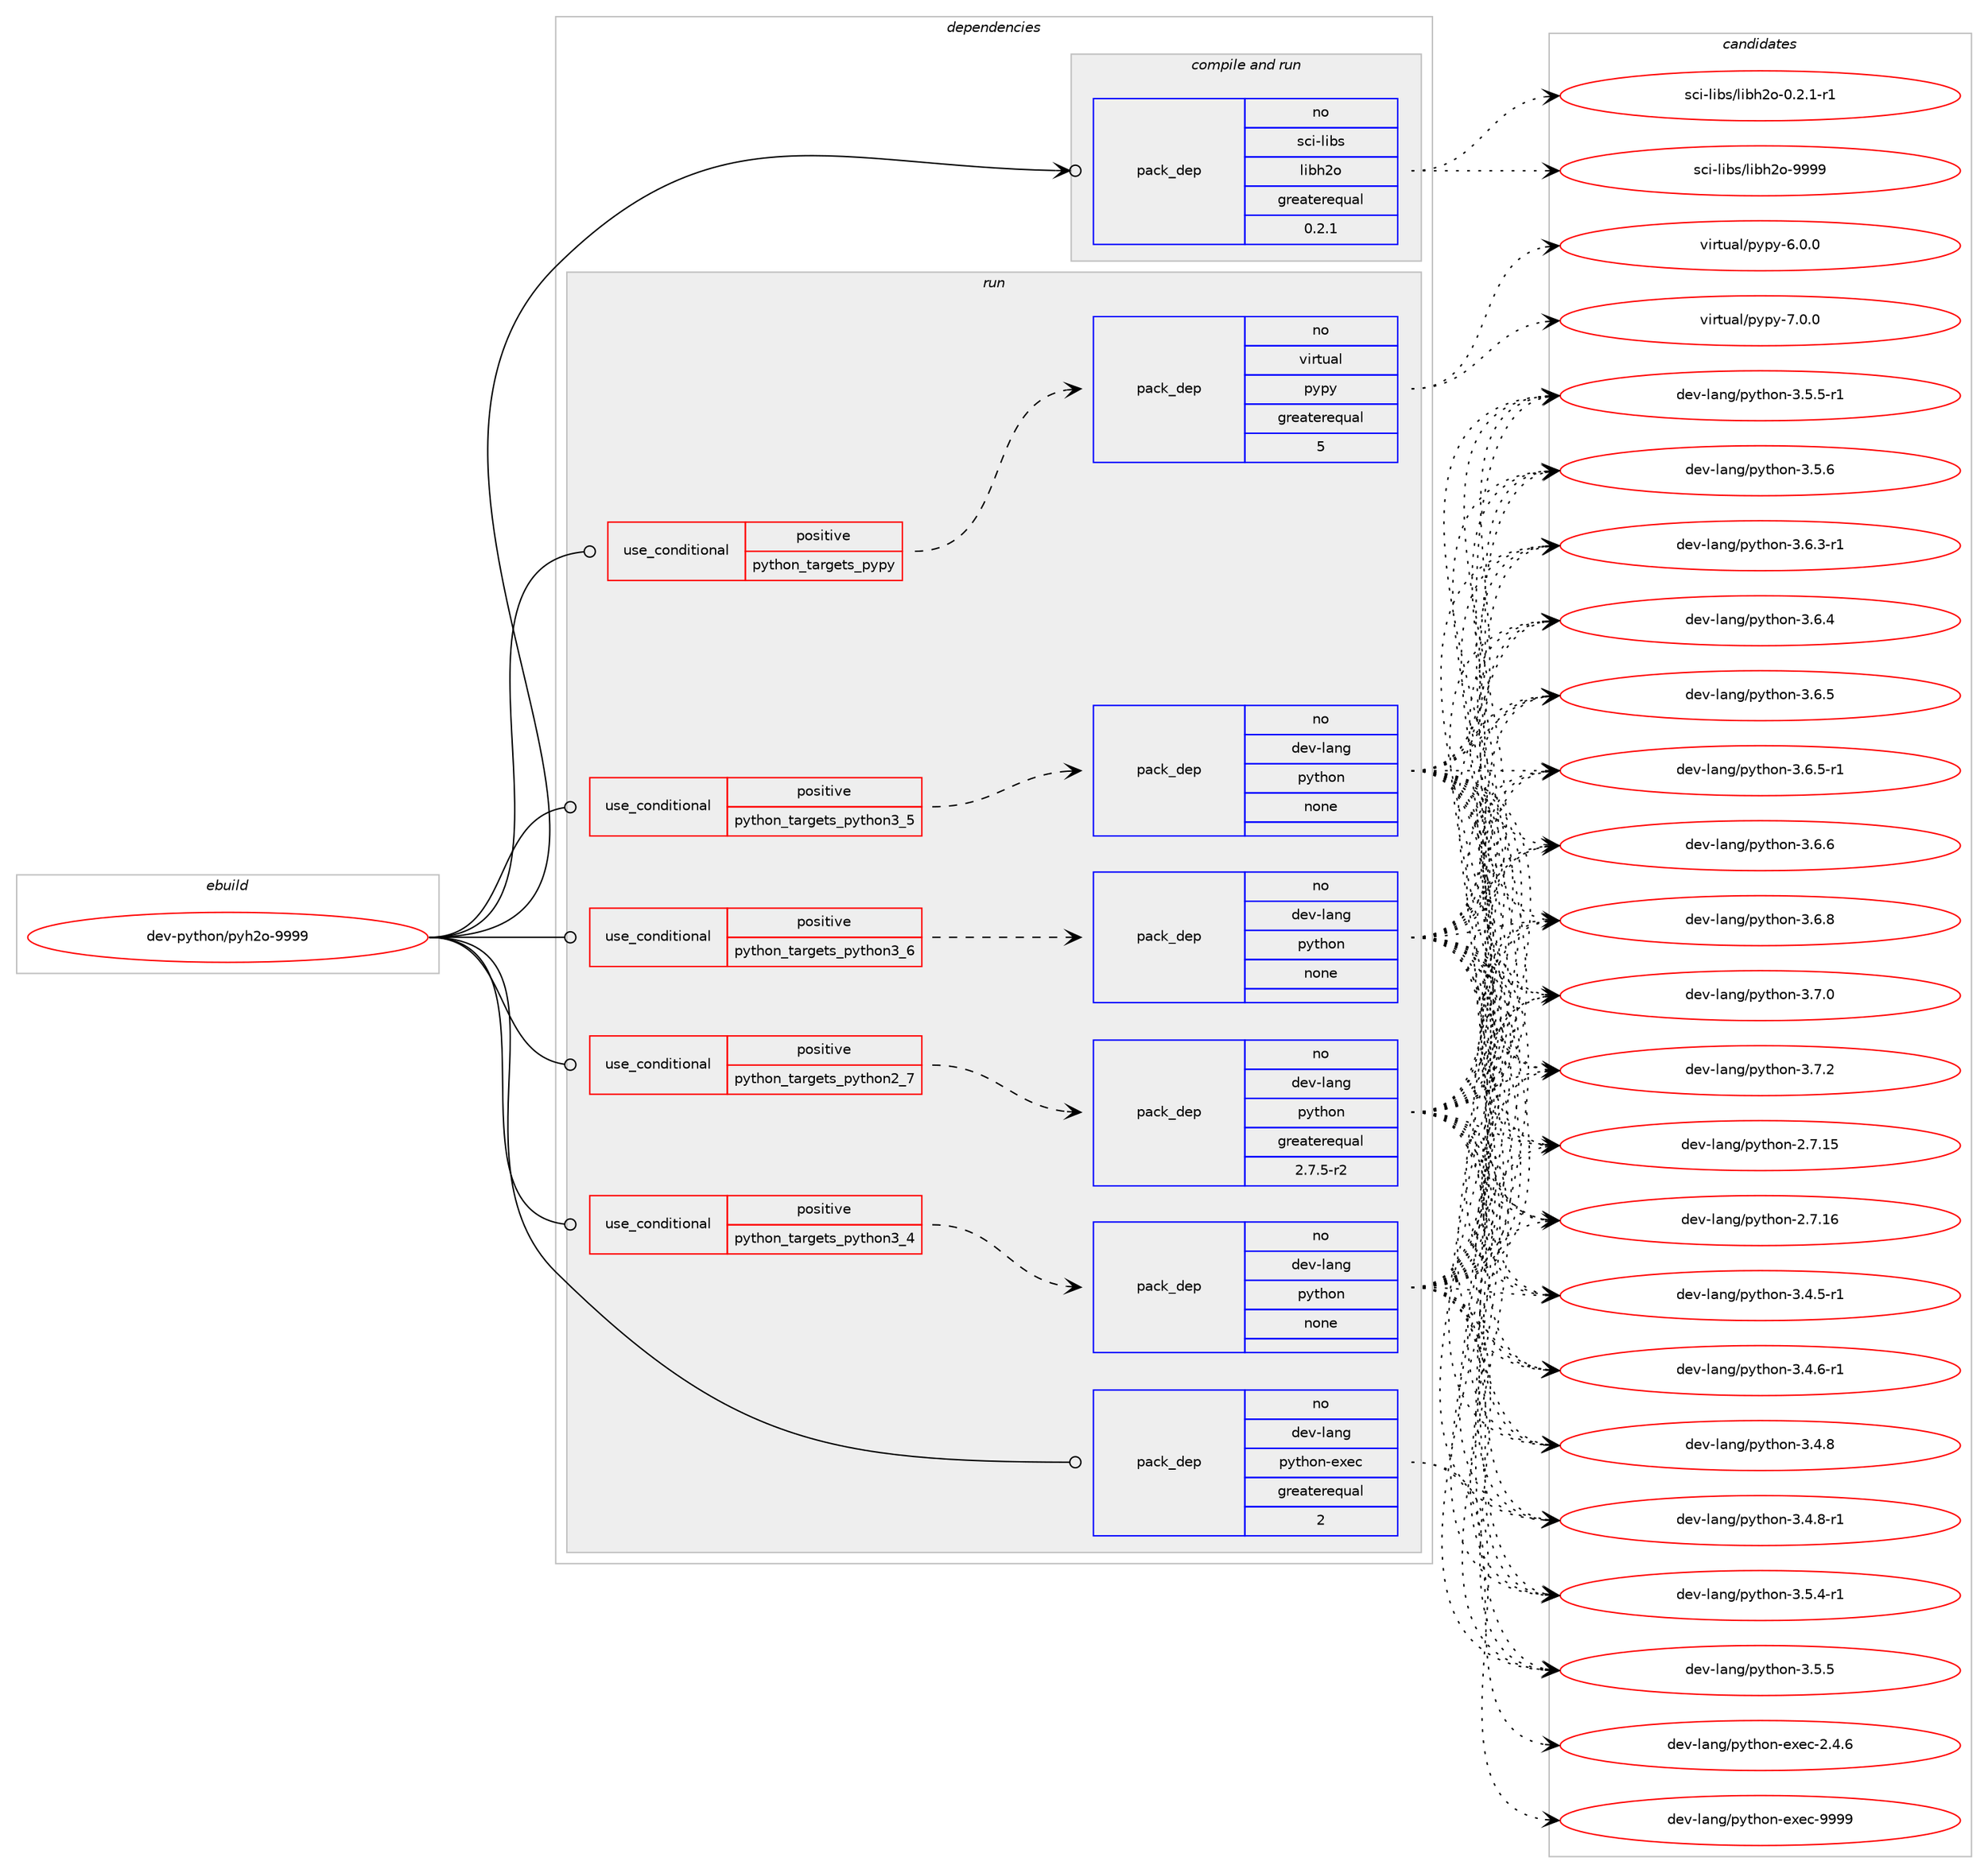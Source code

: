 digraph prolog {

# *************
# Graph options
# *************

newrank=true;
concentrate=true;
compound=true;
graph [rankdir=LR,fontname=Helvetica,fontsize=10,ranksep=1.5];#, ranksep=2.5, nodesep=0.2];
edge  [arrowhead=vee];
node  [fontname=Helvetica,fontsize=10];

# **********
# The ebuild
# **********

subgraph cluster_leftcol {
color=gray;
rank=same;
label=<<i>ebuild</i>>;
id [label="dev-python/pyh2o-9999", color=red, width=4, href="../dev-python/pyh2o-9999.svg"];
}

# ****************
# The dependencies
# ****************

subgraph cluster_midcol {
color=gray;
label=<<i>dependencies</i>>;
subgraph cluster_compile {
fillcolor="#eeeeee";
style=filled;
label=<<i>compile</i>>;
}
subgraph cluster_compileandrun {
fillcolor="#eeeeee";
style=filled;
label=<<i>compile and run</i>>;
subgraph pack1025570 {
dependency1429882 [label=<<TABLE BORDER="0" CELLBORDER="1" CELLSPACING="0" CELLPADDING="4" WIDTH="220"><TR><TD ROWSPAN="6" CELLPADDING="30">pack_dep</TD></TR><TR><TD WIDTH="110">no</TD></TR><TR><TD>sci-libs</TD></TR><TR><TD>libh2o</TD></TR><TR><TD>greaterequal</TD></TR><TR><TD>0.2.1</TD></TR></TABLE>>, shape=none, color=blue];
}
id:e -> dependency1429882:w [weight=20,style="solid",arrowhead="odotvee"];
}
subgraph cluster_run {
fillcolor="#eeeeee";
style=filled;
label=<<i>run</i>>;
subgraph cond380992 {
dependency1429883 [label=<<TABLE BORDER="0" CELLBORDER="1" CELLSPACING="0" CELLPADDING="4"><TR><TD ROWSPAN="3" CELLPADDING="10">use_conditional</TD></TR><TR><TD>positive</TD></TR><TR><TD>python_targets_pypy</TD></TR></TABLE>>, shape=none, color=red];
subgraph pack1025571 {
dependency1429884 [label=<<TABLE BORDER="0" CELLBORDER="1" CELLSPACING="0" CELLPADDING="4" WIDTH="220"><TR><TD ROWSPAN="6" CELLPADDING="30">pack_dep</TD></TR><TR><TD WIDTH="110">no</TD></TR><TR><TD>virtual</TD></TR><TR><TD>pypy</TD></TR><TR><TD>greaterequal</TD></TR><TR><TD>5</TD></TR></TABLE>>, shape=none, color=blue];
}
dependency1429883:e -> dependency1429884:w [weight=20,style="dashed",arrowhead="vee"];
}
id:e -> dependency1429883:w [weight=20,style="solid",arrowhead="odot"];
subgraph cond380993 {
dependency1429885 [label=<<TABLE BORDER="0" CELLBORDER="1" CELLSPACING="0" CELLPADDING="4"><TR><TD ROWSPAN="3" CELLPADDING="10">use_conditional</TD></TR><TR><TD>positive</TD></TR><TR><TD>python_targets_python2_7</TD></TR></TABLE>>, shape=none, color=red];
subgraph pack1025572 {
dependency1429886 [label=<<TABLE BORDER="0" CELLBORDER="1" CELLSPACING="0" CELLPADDING="4" WIDTH="220"><TR><TD ROWSPAN="6" CELLPADDING="30">pack_dep</TD></TR><TR><TD WIDTH="110">no</TD></TR><TR><TD>dev-lang</TD></TR><TR><TD>python</TD></TR><TR><TD>greaterequal</TD></TR><TR><TD>2.7.5-r2</TD></TR></TABLE>>, shape=none, color=blue];
}
dependency1429885:e -> dependency1429886:w [weight=20,style="dashed",arrowhead="vee"];
}
id:e -> dependency1429885:w [weight=20,style="solid",arrowhead="odot"];
subgraph cond380994 {
dependency1429887 [label=<<TABLE BORDER="0" CELLBORDER="1" CELLSPACING="0" CELLPADDING="4"><TR><TD ROWSPAN="3" CELLPADDING="10">use_conditional</TD></TR><TR><TD>positive</TD></TR><TR><TD>python_targets_python3_4</TD></TR></TABLE>>, shape=none, color=red];
subgraph pack1025573 {
dependency1429888 [label=<<TABLE BORDER="0" CELLBORDER="1" CELLSPACING="0" CELLPADDING="4" WIDTH="220"><TR><TD ROWSPAN="6" CELLPADDING="30">pack_dep</TD></TR><TR><TD WIDTH="110">no</TD></TR><TR><TD>dev-lang</TD></TR><TR><TD>python</TD></TR><TR><TD>none</TD></TR><TR><TD></TD></TR></TABLE>>, shape=none, color=blue];
}
dependency1429887:e -> dependency1429888:w [weight=20,style="dashed",arrowhead="vee"];
}
id:e -> dependency1429887:w [weight=20,style="solid",arrowhead="odot"];
subgraph cond380995 {
dependency1429889 [label=<<TABLE BORDER="0" CELLBORDER="1" CELLSPACING="0" CELLPADDING="4"><TR><TD ROWSPAN="3" CELLPADDING="10">use_conditional</TD></TR><TR><TD>positive</TD></TR><TR><TD>python_targets_python3_5</TD></TR></TABLE>>, shape=none, color=red];
subgraph pack1025574 {
dependency1429890 [label=<<TABLE BORDER="0" CELLBORDER="1" CELLSPACING="0" CELLPADDING="4" WIDTH="220"><TR><TD ROWSPAN="6" CELLPADDING="30">pack_dep</TD></TR><TR><TD WIDTH="110">no</TD></TR><TR><TD>dev-lang</TD></TR><TR><TD>python</TD></TR><TR><TD>none</TD></TR><TR><TD></TD></TR></TABLE>>, shape=none, color=blue];
}
dependency1429889:e -> dependency1429890:w [weight=20,style="dashed",arrowhead="vee"];
}
id:e -> dependency1429889:w [weight=20,style="solid",arrowhead="odot"];
subgraph cond380996 {
dependency1429891 [label=<<TABLE BORDER="0" CELLBORDER="1" CELLSPACING="0" CELLPADDING="4"><TR><TD ROWSPAN="3" CELLPADDING="10">use_conditional</TD></TR><TR><TD>positive</TD></TR><TR><TD>python_targets_python3_6</TD></TR></TABLE>>, shape=none, color=red];
subgraph pack1025575 {
dependency1429892 [label=<<TABLE BORDER="0" CELLBORDER="1" CELLSPACING="0" CELLPADDING="4" WIDTH="220"><TR><TD ROWSPAN="6" CELLPADDING="30">pack_dep</TD></TR><TR><TD WIDTH="110">no</TD></TR><TR><TD>dev-lang</TD></TR><TR><TD>python</TD></TR><TR><TD>none</TD></TR><TR><TD></TD></TR></TABLE>>, shape=none, color=blue];
}
dependency1429891:e -> dependency1429892:w [weight=20,style="dashed",arrowhead="vee"];
}
id:e -> dependency1429891:w [weight=20,style="solid",arrowhead="odot"];
subgraph pack1025576 {
dependency1429893 [label=<<TABLE BORDER="0" CELLBORDER="1" CELLSPACING="0" CELLPADDING="4" WIDTH="220"><TR><TD ROWSPAN="6" CELLPADDING="30">pack_dep</TD></TR><TR><TD WIDTH="110">no</TD></TR><TR><TD>dev-lang</TD></TR><TR><TD>python-exec</TD></TR><TR><TD>greaterequal</TD></TR><TR><TD>2</TD></TR></TABLE>>, shape=none, color=blue];
}
id:e -> dependency1429893:w [weight=20,style="solid",arrowhead="odot"];
}
}

# **************
# The candidates
# **************

subgraph cluster_choices {
rank=same;
color=gray;
label=<<i>candidates</i>>;

subgraph choice1025570 {
color=black;
nodesep=1;
choice1159910545108105981154710810598104501114548465046494511449 [label="sci-libs/libh2o-0.2.1-r1", color=red, width=4,href="../sci-libs/libh2o-0.2.1-r1.svg"];
choice1159910545108105981154710810598104501114557575757 [label="sci-libs/libh2o-9999", color=red, width=4,href="../sci-libs/libh2o-9999.svg"];
dependency1429882:e -> choice1159910545108105981154710810598104501114548465046494511449:w [style=dotted,weight="100"];
dependency1429882:e -> choice1159910545108105981154710810598104501114557575757:w [style=dotted,weight="100"];
}
subgraph choice1025571 {
color=black;
nodesep=1;
choice1181051141161179710847112121112121455446484648 [label="virtual/pypy-6.0.0", color=red, width=4,href="../virtual/pypy-6.0.0.svg"];
choice1181051141161179710847112121112121455546484648 [label="virtual/pypy-7.0.0", color=red, width=4,href="../virtual/pypy-7.0.0.svg"];
dependency1429884:e -> choice1181051141161179710847112121112121455446484648:w [style=dotted,weight="100"];
dependency1429884:e -> choice1181051141161179710847112121112121455546484648:w [style=dotted,weight="100"];
}
subgraph choice1025572 {
color=black;
nodesep=1;
choice10010111845108971101034711212111610411111045504655464953 [label="dev-lang/python-2.7.15", color=red, width=4,href="../dev-lang/python-2.7.15.svg"];
choice10010111845108971101034711212111610411111045504655464954 [label="dev-lang/python-2.7.16", color=red, width=4,href="../dev-lang/python-2.7.16.svg"];
choice1001011184510897110103471121211161041111104551465246534511449 [label="dev-lang/python-3.4.5-r1", color=red, width=4,href="../dev-lang/python-3.4.5-r1.svg"];
choice1001011184510897110103471121211161041111104551465246544511449 [label="dev-lang/python-3.4.6-r1", color=red, width=4,href="../dev-lang/python-3.4.6-r1.svg"];
choice100101118451089711010347112121116104111110455146524656 [label="dev-lang/python-3.4.8", color=red, width=4,href="../dev-lang/python-3.4.8.svg"];
choice1001011184510897110103471121211161041111104551465246564511449 [label="dev-lang/python-3.4.8-r1", color=red, width=4,href="../dev-lang/python-3.4.8-r1.svg"];
choice1001011184510897110103471121211161041111104551465346524511449 [label="dev-lang/python-3.5.4-r1", color=red, width=4,href="../dev-lang/python-3.5.4-r1.svg"];
choice100101118451089711010347112121116104111110455146534653 [label="dev-lang/python-3.5.5", color=red, width=4,href="../dev-lang/python-3.5.5.svg"];
choice1001011184510897110103471121211161041111104551465346534511449 [label="dev-lang/python-3.5.5-r1", color=red, width=4,href="../dev-lang/python-3.5.5-r1.svg"];
choice100101118451089711010347112121116104111110455146534654 [label="dev-lang/python-3.5.6", color=red, width=4,href="../dev-lang/python-3.5.6.svg"];
choice1001011184510897110103471121211161041111104551465446514511449 [label="dev-lang/python-3.6.3-r1", color=red, width=4,href="../dev-lang/python-3.6.3-r1.svg"];
choice100101118451089711010347112121116104111110455146544652 [label="dev-lang/python-3.6.4", color=red, width=4,href="../dev-lang/python-3.6.4.svg"];
choice100101118451089711010347112121116104111110455146544653 [label="dev-lang/python-3.6.5", color=red, width=4,href="../dev-lang/python-3.6.5.svg"];
choice1001011184510897110103471121211161041111104551465446534511449 [label="dev-lang/python-3.6.5-r1", color=red, width=4,href="../dev-lang/python-3.6.5-r1.svg"];
choice100101118451089711010347112121116104111110455146544654 [label="dev-lang/python-3.6.6", color=red, width=4,href="../dev-lang/python-3.6.6.svg"];
choice100101118451089711010347112121116104111110455146544656 [label="dev-lang/python-3.6.8", color=red, width=4,href="../dev-lang/python-3.6.8.svg"];
choice100101118451089711010347112121116104111110455146554648 [label="dev-lang/python-3.7.0", color=red, width=4,href="../dev-lang/python-3.7.0.svg"];
choice100101118451089711010347112121116104111110455146554650 [label="dev-lang/python-3.7.2", color=red, width=4,href="../dev-lang/python-3.7.2.svg"];
dependency1429886:e -> choice10010111845108971101034711212111610411111045504655464953:w [style=dotted,weight="100"];
dependency1429886:e -> choice10010111845108971101034711212111610411111045504655464954:w [style=dotted,weight="100"];
dependency1429886:e -> choice1001011184510897110103471121211161041111104551465246534511449:w [style=dotted,weight="100"];
dependency1429886:e -> choice1001011184510897110103471121211161041111104551465246544511449:w [style=dotted,weight="100"];
dependency1429886:e -> choice100101118451089711010347112121116104111110455146524656:w [style=dotted,weight="100"];
dependency1429886:e -> choice1001011184510897110103471121211161041111104551465246564511449:w [style=dotted,weight="100"];
dependency1429886:e -> choice1001011184510897110103471121211161041111104551465346524511449:w [style=dotted,weight="100"];
dependency1429886:e -> choice100101118451089711010347112121116104111110455146534653:w [style=dotted,weight="100"];
dependency1429886:e -> choice1001011184510897110103471121211161041111104551465346534511449:w [style=dotted,weight="100"];
dependency1429886:e -> choice100101118451089711010347112121116104111110455146534654:w [style=dotted,weight="100"];
dependency1429886:e -> choice1001011184510897110103471121211161041111104551465446514511449:w [style=dotted,weight="100"];
dependency1429886:e -> choice100101118451089711010347112121116104111110455146544652:w [style=dotted,weight="100"];
dependency1429886:e -> choice100101118451089711010347112121116104111110455146544653:w [style=dotted,weight="100"];
dependency1429886:e -> choice1001011184510897110103471121211161041111104551465446534511449:w [style=dotted,weight="100"];
dependency1429886:e -> choice100101118451089711010347112121116104111110455146544654:w [style=dotted,weight="100"];
dependency1429886:e -> choice100101118451089711010347112121116104111110455146544656:w [style=dotted,weight="100"];
dependency1429886:e -> choice100101118451089711010347112121116104111110455146554648:w [style=dotted,weight="100"];
dependency1429886:e -> choice100101118451089711010347112121116104111110455146554650:w [style=dotted,weight="100"];
}
subgraph choice1025573 {
color=black;
nodesep=1;
choice10010111845108971101034711212111610411111045504655464953 [label="dev-lang/python-2.7.15", color=red, width=4,href="../dev-lang/python-2.7.15.svg"];
choice10010111845108971101034711212111610411111045504655464954 [label="dev-lang/python-2.7.16", color=red, width=4,href="../dev-lang/python-2.7.16.svg"];
choice1001011184510897110103471121211161041111104551465246534511449 [label="dev-lang/python-3.4.5-r1", color=red, width=4,href="../dev-lang/python-3.4.5-r1.svg"];
choice1001011184510897110103471121211161041111104551465246544511449 [label="dev-lang/python-3.4.6-r1", color=red, width=4,href="../dev-lang/python-3.4.6-r1.svg"];
choice100101118451089711010347112121116104111110455146524656 [label="dev-lang/python-3.4.8", color=red, width=4,href="../dev-lang/python-3.4.8.svg"];
choice1001011184510897110103471121211161041111104551465246564511449 [label="dev-lang/python-3.4.8-r1", color=red, width=4,href="../dev-lang/python-3.4.8-r1.svg"];
choice1001011184510897110103471121211161041111104551465346524511449 [label="dev-lang/python-3.5.4-r1", color=red, width=4,href="../dev-lang/python-3.5.4-r1.svg"];
choice100101118451089711010347112121116104111110455146534653 [label="dev-lang/python-3.5.5", color=red, width=4,href="../dev-lang/python-3.5.5.svg"];
choice1001011184510897110103471121211161041111104551465346534511449 [label="dev-lang/python-3.5.5-r1", color=red, width=4,href="../dev-lang/python-3.5.5-r1.svg"];
choice100101118451089711010347112121116104111110455146534654 [label="dev-lang/python-3.5.6", color=red, width=4,href="../dev-lang/python-3.5.6.svg"];
choice1001011184510897110103471121211161041111104551465446514511449 [label="dev-lang/python-3.6.3-r1", color=red, width=4,href="../dev-lang/python-3.6.3-r1.svg"];
choice100101118451089711010347112121116104111110455146544652 [label="dev-lang/python-3.6.4", color=red, width=4,href="../dev-lang/python-3.6.4.svg"];
choice100101118451089711010347112121116104111110455146544653 [label="dev-lang/python-3.6.5", color=red, width=4,href="../dev-lang/python-3.6.5.svg"];
choice1001011184510897110103471121211161041111104551465446534511449 [label="dev-lang/python-3.6.5-r1", color=red, width=4,href="../dev-lang/python-3.6.5-r1.svg"];
choice100101118451089711010347112121116104111110455146544654 [label="dev-lang/python-3.6.6", color=red, width=4,href="../dev-lang/python-3.6.6.svg"];
choice100101118451089711010347112121116104111110455146544656 [label="dev-lang/python-3.6.8", color=red, width=4,href="../dev-lang/python-3.6.8.svg"];
choice100101118451089711010347112121116104111110455146554648 [label="dev-lang/python-3.7.0", color=red, width=4,href="../dev-lang/python-3.7.0.svg"];
choice100101118451089711010347112121116104111110455146554650 [label="dev-lang/python-3.7.2", color=red, width=4,href="../dev-lang/python-3.7.2.svg"];
dependency1429888:e -> choice10010111845108971101034711212111610411111045504655464953:w [style=dotted,weight="100"];
dependency1429888:e -> choice10010111845108971101034711212111610411111045504655464954:w [style=dotted,weight="100"];
dependency1429888:e -> choice1001011184510897110103471121211161041111104551465246534511449:w [style=dotted,weight="100"];
dependency1429888:e -> choice1001011184510897110103471121211161041111104551465246544511449:w [style=dotted,weight="100"];
dependency1429888:e -> choice100101118451089711010347112121116104111110455146524656:w [style=dotted,weight="100"];
dependency1429888:e -> choice1001011184510897110103471121211161041111104551465246564511449:w [style=dotted,weight="100"];
dependency1429888:e -> choice1001011184510897110103471121211161041111104551465346524511449:w [style=dotted,weight="100"];
dependency1429888:e -> choice100101118451089711010347112121116104111110455146534653:w [style=dotted,weight="100"];
dependency1429888:e -> choice1001011184510897110103471121211161041111104551465346534511449:w [style=dotted,weight="100"];
dependency1429888:e -> choice100101118451089711010347112121116104111110455146534654:w [style=dotted,weight="100"];
dependency1429888:e -> choice1001011184510897110103471121211161041111104551465446514511449:w [style=dotted,weight="100"];
dependency1429888:e -> choice100101118451089711010347112121116104111110455146544652:w [style=dotted,weight="100"];
dependency1429888:e -> choice100101118451089711010347112121116104111110455146544653:w [style=dotted,weight="100"];
dependency1429888:e -> choice1001011184510897110103471121211161041111104551465446534511449:w [style=dotted,weight="100"];
dependency1429888:e -> choice100101118451089711010347112121116104111110455146544654:w [style=dotted,weight="100"];
dependency1429888:e -> choice100101118451089711010347112121116104111110455146544656:w [style=dotted,weight="100"];
dependency1429888:e -> choice100101118451089711010347112121116104111110455146554648:w [style=dotted,weight="100"];
dependency1429888:e -> choice100101118451089711010347112121116104111110455146554650:w [style=dotted,weight="100"];
}
subgraph choice1025574 {
color=black;
nodesep=1;
choice10010111845108971101034711212111610411111045504655464953 [label="dev-lang/python-2.7.15", color=red, width=4,href="../dev-lang/python-2.7.15.svg"];
choice10010111845108971101034711212111610411111045504655464954 [label="dev-lang/python-2.7.16", color=red, width=4,href="../dev-lang/python-2.7.16.svg"];
choice1001011184510897110103471121211161041111104551465246534511449 [label="dev-lang/python-3.4.5-r1", color=red, width=4,href="../dev-lang/python-3.4.5-r1.svg"];
choice1001011184510897110103471121211161041111104551465246544511449 [label="dev-lang/python-3.4.6-r1", color=red, width=4,href="../dev-lang/python-3.4.6-r1.svg"];
choice100101118451089711010347112121116104111110455146524656 [label="dev-lang/python-3.4.8", color=red, width=4,href="../dev-lang/python-3.4.8.svg"];
choice1001011184510897110103471121211161041111104551465246564511449 [label="dev-lang/python-3.4.8-r1", color=red, width=4,href="../dev-lang/python-3.4.8-r1.svg"];
choice1001011184510897110103471121211161041111104551465346524511449 [label="dev-lang/python-3.5.4-r1", color=red, width=4,href="../dev-lang/python-3.5.4-r1.svg"];
choice100101118451089711010347112121116104111110455146534653 [label="dev-lang/python-3.5.5", color=red, width=4,href="../dev-lang/python-3.5.5.svg"];
choice1001011184510897110103471121211161041111104551465346534511449 [label="dev-lang/python-3.5.5-r1", color=red, width=4,href="../dev-lang/python-3.5.5-r1.svg"];
choice100101118451089711010347112121116104111110455146534654 [label="dev-lang/python-3.5.6", color=red, width=4,href="../dev-lang/python-3.5.6.svg"];
choice1001011184510897110103471121211161041111104551465446514511449 [label="dev-lang/python-3.6.3-r1", color=red, width=4,href="../dev-lang/python-3.6.3-r1.svg"];
choice100101118451089711010347112121116104111110455146544652 [label="dev-lang/python-3.6.4", color=red, width=4,href="../dev-lang/python-3.6.4.svg"];
choice100101118451089711010347112121116104111110455146544653 [label="dev-lang/python-3.6.5", color=red, width=4,href="../dev-lang/python-3.6.5.svg"];
choice1001011184510897110103471121211161041111104551465446534511449 [label="dev-lang/python-3.6.5-r1", color=red, width=4,href="../dev-lang/python-3.6.5-r1.svg"];
choice100101118451089711010347112121116104111110455146544654 [label="dev-lang/python-3.6.6", color=red, width=4,href="../dev-lang/python-3.6.6.svg"];
choice100101118451089711010347112121116104111110455146544656 [label="dev-lang/python-3.6.8", color=red, width=4,href="../dev-lang/python-3.6.8.svg"];
choice100101118451089711010347112121116104111110455146554648 [label="dev-lang/python-3.7.0", color=red, width=4,href="../dev-lang/python-3.7.0.svg"];
choice100101118451089711010347112121116104111110455146554650 [label="dev-lang/python-3.7.2", color=red, width=4,href="../dev-lang/python-3.7.2.svg"];
dependency1429890:e -> choice10010111845108971101034711212111610411111045504655464953:w [style=dotted,weight="100"];
dependency1429890:e -> choice10010111845108971101034711212111610411111045504655464954:w [style=dotted,weight="100"];
dependency1429890:e -> choice1001011184510897110103471121211161041111104551465246534511449:w [style=dotted,weight="100"];
dependency1429890:e -> choice1001011184510897110103471121211161041111104551465246544511449:w [style=dotted,weight="100"];
dependency1429890:e -> choice100101118451089711010347112121116104111110455146524656:w [style=dotted,weight="100"];
dependency1429890:e -> choice1001011184510897110103471121211161041111104551465246564511449:w [style=dotted,weight="100"];
dependency1429890:e -> choice1001011184510897110103471121211161041111104551465346524511449:w [style=dotted,weight="100"];
dependency1429890:e -> choice100101118451089711010347112121116104111110455146534653:w [style=dotted,weight="100"];
dependency1429890:e -> choice1001011184510897110103471121211161041111104551465346534511449:w [style=dotted,weight="100"];
dependency1429890:e -> choice100101118451089711010347112121116104111110455146534654:w [style=dotted,weight="100"];
dependency1429890:e -> choice1001011184510897110103471121211161041111104551465446514511449:w [style=dotted,weight="100"];
dependency1429890:e -> choice100101118451089711010347112121116104111110455146544652:w [style=dotted,weight="100"];
dependency1429890:e -> choice100101118451089711010347112121116104111110455146544653:w [style=dotted,weight="100"];
dependency1429890:e -> choice1001011184510897110103471121211161041111104551465446534511449:w [style=dotted,weight="100"];
dependency1429890:e -> choice100101118451089711010347112121116104111110455146544654:w [style=dotted,weight="100"];
dependency1429890:e -> choice100101118451089711010347112121116104111110455146544656:w [style=dotted,weight="100"];
dependency1429890:e -> choice100101118451089711010347112121116104111110455146554648:w [style=dotted,weight="100"];
dependency1429890:e -> choice100101118451089711010347112121116104111110455146554650:w [style=dotted,weight="100"];
}
subgraph choice1025575 {
color=black;
nodesep=1;
choice10010111845108971101034711212111610411111045504655464953 [label="dev-lang/python-2.7.15", color=red, width=4,href="../dev-lang/python-2.7.15.svg"];
choice10010111845108971101034711212111610411111045504655464954 [label="dev-lang/python-2.7.16", color=red, width=4,href="../dev-lang/python-2.7.16.svg"];
choice1001011184510897110103471121211161041111104551465246534511449 [label="dev-lang/python-3.4.5-r1", color=red, width=4,href="../dev-lang/python-3.4.5-r1.svg"];
choice1001011184510897110103471121211161041111104551465246544511449 [label="dev-lang/python-3.4.6-r1", color=red, width=4,href="../dev-lang/python-3.4.6-r1.svg"];
choice100101118451089711010347112121116104111110455146524656 [label="dev-lang/python-3.4.8", color=red, width=4,href="../dev-lang/python-3.4.8.svg"];
choice1001011184510897110103471121211161041111104551465246564511449 [label="dev-lang/python-3.4.8-r1", color=red, width=4,href="../dev-lang/python-3.4.8-r1.svg"];
choice1001011184510897110103471121211161041111104551465346524511449 [label="dev-lang/python-3.5.4-r1", color=red, width=4,href="../dev-lang/python-3.5.4-r1.svg"];
choice100101118451089711010347112121116104111110455146534653 [label="dev-lang/python-3.5.5", color=red, width=4,href="../dev-lang/python-3.5.5.svg"];
choice1001011184510897110103471121211161041111104551465346534511449 [label="dev-lang/python-3.5.5-r1", color=red, width=4,href="../dev-lang/python-3.5.5-r1.svg"];
choice100101118451089711010347112121116104111110455146534654 [label="dev-lang/python-3.5.6", color=red, width=4,href="../dev-lang/python-3.5.6.svg"];
choice1001011184510897110103471121211161041111104551465446514511449 [label="dev-lang/python-3.6.3-r1", color=red, width=4,href="../dev-lang/python-3.6.3-r1.svg"];
choice100101118451089711010347112121116104111110455146544652 [label="dev-lang/python-3.6.4", color=red, width=4,href="../dev-lang/python-3.6.4.svg"];
choice100101118451089711010347112121116104111110455146544653 [label="dev-lang/python-3.6.5", color=red, width=4,href="../dev-lang/python-3.6.5.svg"];
choice1001011184510897110103471121211161041111104551465446534511449 [label="dev-lang/python-3.6.5-r1", color=red, width=4,href="../dev-lang/python-3.6.5-r1.svg"];
choice100101118451089711010347112121116104111110455146544654 [label="dev-lang/python-3.6.6", color=red, width=4,href="../dev-lang/python-3.6.6.svg"];
choice100101118451089711010347112121116104111110455146544656 [label="dev-lang/python-3.6.8", color=red, width=4,href="../dev-lang/python-3.6.8.svg"];
choice100101118451089711010347112121116104111110455146554648 [label="dev-lang/python-3.7.0", color=red, width=4,href="../dev-lang/python-3.7.0.svg"];
choice100101118451089711010347112121116104111110455146554650 [label="dev-lang/python-3.7.2", color=red, width=4,href="../dev-lang/python-3.7.2.svg"];
dependency1429892:e -> choice10010111845108971101034711212111610411111045504655464953:w [style=dotted,weight="100"];
dependency1429892:e -> choice10010111845108971101034711212111610411111045504655464954:w [style=dotted,weight="100"];
dependency1429892:e -> choice1001011184510897110103471121211161041111104551465246534511449:w [style=dotted,weight="100"];
dependency1429892:e -> choice1001011184510897110103471121211161041111104551465246544511449:w [style=dotted,weight="100"];
dependency1429892:e -> choice100101118451089711010347112121116104111110455146524656:w [style=dotted,weight="100"];
dependency1429892:e -> choice1001011184510897110103471121211161041111104551465246564511449:w [style=dotted,weight="100"];
dependency1429892:e -> choice1001011184510897110103471121211161041111104551465346524511449:w [style=dotted,weight="100"];
dependency1429892:e -> choice100101118451089711010347112121116104111110455146534653:w [style=dotted,weight="100"];
dependency1429892:e -> choice1001011184510897110103471121211161041111104551465346534511449:w [style=dotted,weight="100"];
dependency1429892:e -> choice100101118451089711010347112121116104111110455146534654:w [style=dotted,weight="100"];
dependency1429892:e -> choice1001011184510897110103471121211161041111104551465446514511449:w [style=dotted,weight="100"];
dependency1429892:e -> choice100101118451089711010347112121116104111110455146544652:w [style=dotted,weight="100"];
dependency1429892:e -> choice100101118451089711010347112121116104111110455146544653:w [style=dotted,weight="100"];
dependency1429892:e -> choice1001011184510897110103471121211161041111104551465446534511449:w [style=dotted,weight="100"];
dependency1429892:e -> choice100101118451089711010347112121116104111110455146544654:w [style=dotted,weight="100"];
dependency1429892:e -> choice100101118451089711010347112121116104111110455146544656:w [style=dotted,weight="100"];
dependency1429892:e -> choice100101118451089711010347112121116104111110455146554648:w [style=dotted,weight="100"];
dependency1429892:e -> choice100101118451089711010347112121116104111110455146554650:w [style=dotted,weight="100"];
}
subgraph choice1025576 {
color=black;
nodesep=1;
choice1001011184510897110103471121211161041111104510112010199455046524654 [label="dev-lang/python-exec-2.4.6", color=red, width=4,href="../dev-lang/python-exec-2.4.6.svg"];
choice10010111845108971101034711212111610411111045101120101994557575757 [label="dev-lang/python-exec-9999", color=red, width=4,href="../dev-lang/python-exec-9999.svg"];
dependency1429893:e -> choice1001011184510897110103471121211161041111104510112010199455046524654:w [style=dotted,weight="100"];
dependency1429893:e -> choice10010111845108971101034711212111610411111045101120101994557575757:w [style=dotted,weight="100"];
}
}

}
